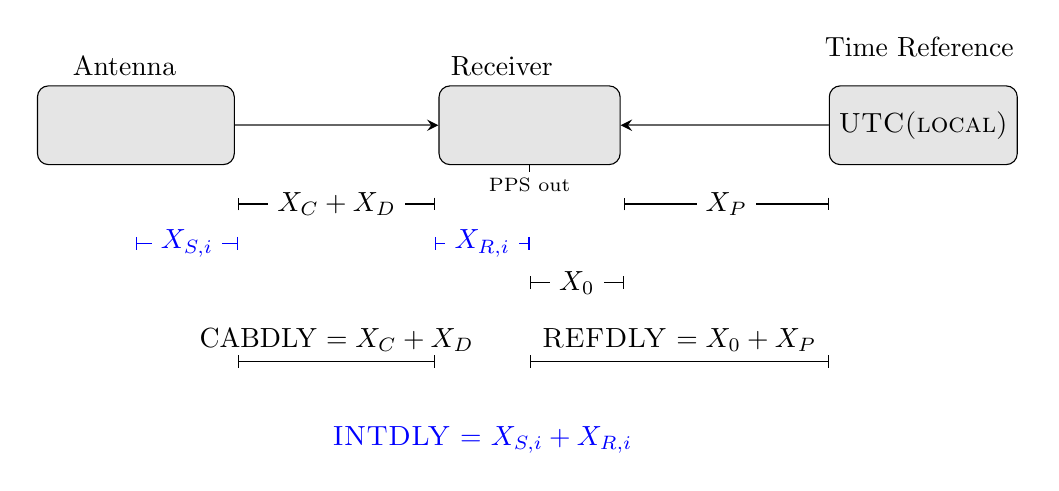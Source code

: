 	
\tikzset{arrow/.style={-stealth, thick, draw=gray!80!black}}

\begin{tikzpicture}[ampersand replacement=\&]

\node[text width=3cm] at (0.7,0.75) 
    {Antenna};
\node[text width=3cm] at (5.5,0.75) 
    {Receiver};
\node[text width=2.5cm] at (10,1) 
    {Time Reference};


%    \node[rectangle, rounded corners, draw, fill=gray!20, minimum height=1cm] at (0,0) (A) {\textsc{Novatel 750}};	
%    \node[rectangle, rounded corners, draw, fill=gray!20, minimum height=1cm] at (5,0) (R) {\textsc{Polar5xTR}};      
%    \node[rectangle, rounded corners, draw, fill=gray!20, minimum height=1cm] at (10,0) (C) {\textsc{UTC(local)}};


\node[rectangle, rounded corners, draw, fill=gray!20, minimum height=1cm, minimum width=2.5cm] at (0,0) (A) {\textsc{      }};	
\node[rectangle, rounded corners, draw, fill=gray!20, minimum height=1cm, minimum width=2.3cm] at (5,0) (R) {\textsc{      }};      
\node[rectangle, rounded corners, draw, fill=gray!20, minimum height=1cm, minimum width=2cm] at (10,0) (C) {\textsc{UTC(local)}};



\draw [-] (5,-0.5) -- (5,-0.6) node [midway, below] {\scriptsize PPS out};
\draw [|-|, draw=blue] (0,-1.5) -- (1.3,-1.5) node [midway, fill=white,text=blue] {$X_{S,i}$};
\draw [|-|] (1.3,-1) -- (3.8,-1) node [midway, fill=white] {$X_{C}+ X_{D}$};
\draw [|-|, draw=blue] (3.8,-1.5) -- (5,-1.5) node [midway, fill=white, text=blue] {$X_{R,i}$};
\draw [|-|] (5,-2) -- (6.2,-2) node [midway, fill=white] {$X_{0}$};
\draw [|-|] (6.2,-1) -- (8.8,-1) node [midway, fill=white] {$X_{P}$};



\draw [|-|] (5,-3) -- (8.8,-3) node [midway, above] {\textsc{REFDLY} $= X_{0} + X_{P}$};
\draw [|-|] (1.3,-3) -- (3.8,-3) node [midway, above] {CABDLY $= X_{C} + X_{D}$};

\node[text width=4cm, text=blue] at (4.5,-4) (O) {\textsc{INTDLY} = $X_{S,i} + X_{R,i}$};
 
\path[arrow] (A) edge (R)
(C) edge (R)
;

%\path[arrow, dotted, draw = blue] (C) edge (R)
%;


\end{tikzpicture}

